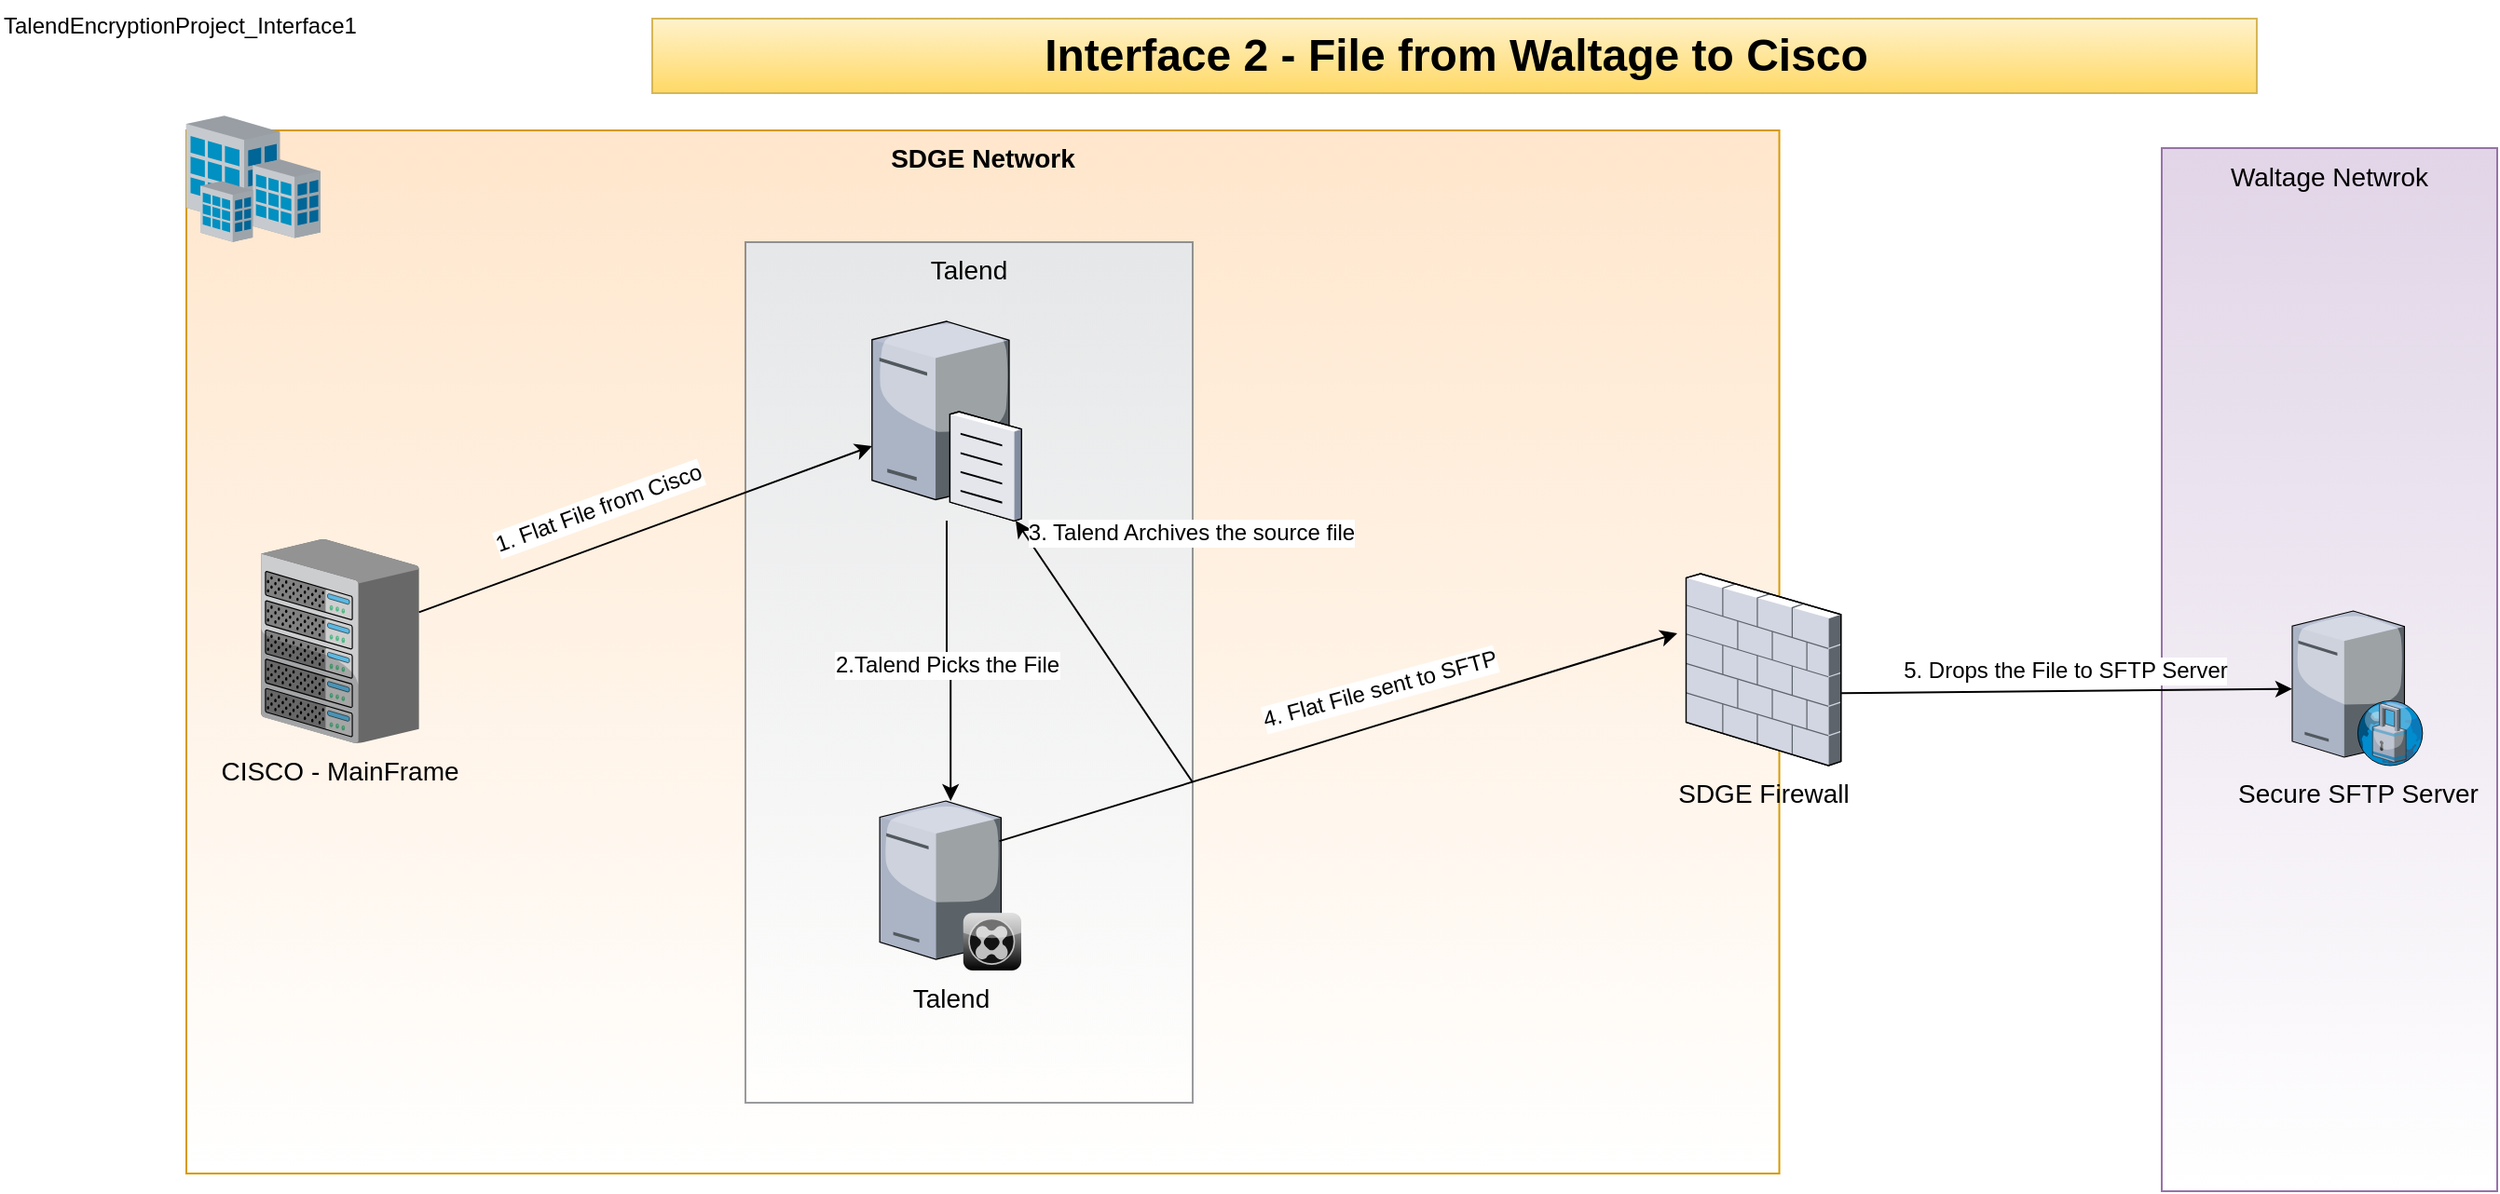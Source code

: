 <mxfile type="github" version="12.7.6"><diagram id="e3a06f82-3646-2815-327d-82caf3d4e204" name="Page-1"><mxGraphModel grid="1" dx="1247" dy="632" gridSize="10" guides="1" tooltips="1" connect="1" arrows="1" fold="1" page="1" pageScale="1.5" pageWidth="1169" pageHeight="826" background="none" math="0" shadow="0"><root><mxCell id="0" style=";html=1;" /><mxCell id="1" style=";html=1;" parent="0" /><mxCell value="&lt;b&gt;SDGE Network&lt;/b&gt;" id="6a7d8f32e03d9370-57" style="whiteSpace=wrap;html=1;fillColor=#ffe6cc;fontSize=14;strokeColor=#d79b00;verticalAlign=top;gradientColor=#ffffff;" parent="1" vertex="1"><mxGeometry as="geometry" height="560" width="854.78" x="150" y="200" /></mxCell><mxCell value="Talend" id="n_ETtxYCgYhA3HL3CZMM-14" style="whiteSpace=wrap;html=1;fillColor=#cce5ff;fontSize=14;strokeColor=#36393d;verticalAlign=top;opacity=50;gradientColor=#ffffff;" parent="1" vertex="1"><mxGeometry as="geometry" height="462" width="240" x="450.0" y="260" /></mxCell><mxCell value="Waltage Netwrok" id="6a7d8f32e03d9370-60" style="whiteSpace=wrap;html=1;fillColor=#e1d5e7;fontSize=14;strokeColor=#9673a6;verticalAlign=top;gradientColor=#ffffff;" parent="1" vertex="1"><mxGeometry as="geometry" height="560" width="180" x="1210" y="209.5" /></mxCell><mxCell value="Talend" id="6a7d8f32e03d9370-14" style="verticalLabelPosition=bottom;aspect=fixed;html=1;verticalAlign=top;strokeColor=none;shape=mxgraph.citrix.xenclient_synchronizer;fillColor=#CCCCCC;gradientColor=#000000;gradientDirection=south;fontSize=14;" parent="1" vertex="1"><mxGeometry as="geometry" height="91" width="76" x="522.08" y="560" /></mxCell><mxCell value="CISCO - MainFrame" id="6a7d8f32e03d9370-16" style="verticalLabelPosition=bottom;aspect=fixed;html=1;verticalAlign=top;strokeColor=none;shape=mxgraph.citrix.chassis;fillColor=#66B2FF;gradientColor=#0066CC;fontSize=14;" parent="1" vertex="1"><mxGeometry as="geometry" height="109.5" width="84.83" x="190" y="419.5" /></mxCell><mxCell value="SDGE Firewall" id="6a7d8f32e03d9370-21" style="verticalLabelPosition=bottom;aspect=fixed;html=1;verticalAlign=top;strokeColor=none;shape=mxgraph.citrix.firewall;fillColor=#66B2FF;gradientColor=#0066CC;fontSize=14;" parent="1" vertex="1"><mxGeometry as="geometry" height="103" width="83.06" x="954.78" y="438" /></mxCell><mxCell value="Secure SFTP Server" id="6a7d8f32e03d9370-25" style="verticalLabelPosition=bottom;aspect=fixed;html=1;verticalAlign=top;strokeColor=none;shape=mxgraph.citrix.proxy_server;fillColor=#66B2FF;gradientColor=#0066CC;fontSize=14;" parent="1" vertex="1"><mxGeometry as="geometry" height="83" width="70.55" x="1280" y="458" /></mxCell><mxCell value="" id="6a7d8f32e03d9370-31" style="verticalLabelPosition=bottom;aspect=fixed;html=1;verticalAlign=top;strokeColor=none;shape=mxgraph.citrix.site;fillColor=#66B2FF;gradientColor=#0066CC;fontSize=14;" parent="1" vertex="1"><mxGeometry as="geometry" height="67.96" width="72" x="150" y="192.04" /></mxCell><mxCell value="Interface&amp;nbsp;2 - File from Waltage to Cisco" id="6a7d8f32e03d9370-62" style="text;strokeColor=#d6b656;fillColor=#fff2cc;html=1;fontSize=24;fontStyle=1;verticalAlign=middle;align=center;gradientColor=#ffd966;" parent="1" vertex="1"><mxGeometry as="geometry" height="40" width="861" x="400" y="140" /></mxCell><mxCell value="" id="n_ETtxYCgYhA3HL3CZMM-3" style="endArrow=classic;html=1;" parent="1" source="6a7d8f32e03d9370-16" target="n_ETtxYCgYhA3HL3CZMM-12" edge="1"><mxGeometry as="geometry" height="50" width="50" relative="1"><mxPoint as="sourcePoint" x="414.78" y="548" /><mxPoint as="targetPoint" x="490" y="491" /></mxGeometry></mxCell><mxCell value="1. Flat File from Cisco" id="n_ETtxYCgYhA3HL3CZMM-10" style="text;html=1;align=center;verticalAlign=middle;resizable=0;points=[];labelBackgroundColor=#ffffff;rotation=-20;" parent="n_ETtxYCgYhA3HL3CZMM-3" vertex="1" connectable="0"><mxGeometry as="geometry" x="-0.206" y="3" relative="1"><mxPoint as="offset" y="-17.2" /></mxGeometry></mxCell><mxCell value="" id="n_ETtxYCgYhA3HL3CZMM-4" style="endArrow=classic;html=1;exitX=0.845;exitY=0.237;exitDx=0;exitDy=0;exitPerimeter=0;" parent="1" source="6a7d8f32e03d9370-14" edge="1"><mxGeometry as="geometry" height="50" width="50" relative="1"><mxPoint as="sourcePoint" x="774.78" y="538" /><mxPoint as="targetPoint" x="950" y="470" /></mxGeometry></mxCell><mxCell value="4. Flat File sent to SFTP" id="n_ETtxYCgYhA3HL3CZMM-11" style="text;html=1;align=center;verticalAlign=middle;resizable=0;points=[];labelBackgroundColor=#ffffff;rotation=-15;" parent="n_ETtxYCgYhA3HL3CZMM-4" vertex="1" connectable="0"><mxGeometry as="geometry" x="-0.25" y="-1" relative="1"><mxPoint as="offset" x="66.83" y="-41.13" /></mxGeometry></mxCell><mxCell value="" id="n_ETtxYCgYhA3HL3CZMM-5" style="endArrow=classic;html=1;exitX=1.003;exitY=0.623;exitDx=0;exitDy=0;exitPerimeter=0;" parent="1" source="6a7d8f32e03d9370-21" target="6a7d8f32e03d9370-25" edge="1"><mxGeometry as="geometry" height="50" width="50" relative="1"><mxPoint as="sourcePoint" x="1034.78" y="528" /><mxPoint as="targetPoint" x="1084.78" y="478" /></mxGeometry></mxCell><mxCell value="5. Drops the File to SFTP Server" id="n_ETtxYCgYhA3HL3CZMM-22" style="text;html=1;align=center;verticalAlign=middle;resizable=0;points=[];labelBackgroundColor=#ffffff;" parent="n_ETtxYCgYhA3HL3CZMM-5" vertex="1" connectable="0"><mxGeometry as="geometry" x="0.347" y="2" relative="1"><mxPoint as="offset" x="-43.78" y="-9.08" /></mxGeometry></mxCell><mxCell id="n_ETtxYCgYhA3HL3CZMM-17" style="edgeStyle=orthogonalEdgeStyle;rounded=0;orthogonalLoop=1;jettySize=auto;html=1;" parent="1" source="n_ETtxYCgYhA3HL3CZMM-12" target="6a7d8f32e03d9370-14" edge="1"><mxGeometry as="geometry" relative="1" /></mxCell><mxCell value="2.Talend Picks the File" id="n_ETtxYCgYhA3HL3CZMM-18" style="text;html=1;align=center;verticalAlign=middle;resizable=0;points=[];labelBackgroundColor=#ffffff;" parent="n_ETtxYCgYhA3HL3CZMM-17" vertex="1" connectable="0"><mxGeometry as="geometry" x="-0.296" y="-24" relative="1"><mxPoint as="offset" x="24" y="24" /></mxGeometry></mxCell><mxCell value="" id="n_ETtxYCgYhA3HL3CZMM-12" style="verticalLabelPosition=bottom;aspect=fixed;html=1;verticalAlign=top;strokeColor=none;align=center;outlineConnect=0;shape=mxgraph.citrix.file_server;" parent="1" vertex="1"><mxGeometry as="geometry" height="109.5" width="80.15" x="517.93" y="300" /></mxCell><mxCell value="" id="n_ETtxYCgYhA3HL3CZMM-20" style="endArrow=classic;html=1;" parent="1" target="n_ETtxYCgYhA3HL3CZMM-12" edge="1"><mxGeometry as="geometry" height="50" width="50" relative="1"><mxPoint as="sourcePoint" x="690" y="550" /><mxPoint as="targetPoint" x="920" y="490" /></mxGeometry></mxCell><mxCell value="3. Talend Archives the source file" id="n_ETtxYCgYhA3HL3CZMM-21" style="text;html=1;align=center;verticalAlign=middle;resizable=0;points=[];labelBackgroundColor=#ffffff;rotation=0;" parent="n_ETtxYCgYhA3HL3CZMM-20" vertex="1" connectable="0"><mxGeometry as="geometry" x="0.115" y="1" relative="1"><mxPoint as="offset" x="52.73" y="-56.77" /></mxGeometry></mxCell><mxCell value="TalendEncryptionProject_Interface1" id="DqLlD4j0ay94RuZdbEi0-2" style="text;html=1;" parent="1" vertex="1"><mxGeometry as="geometry" height="30" width="210" x="50" y="130" /></mxCell></root></mxGraphModel></diagram></mxfile>